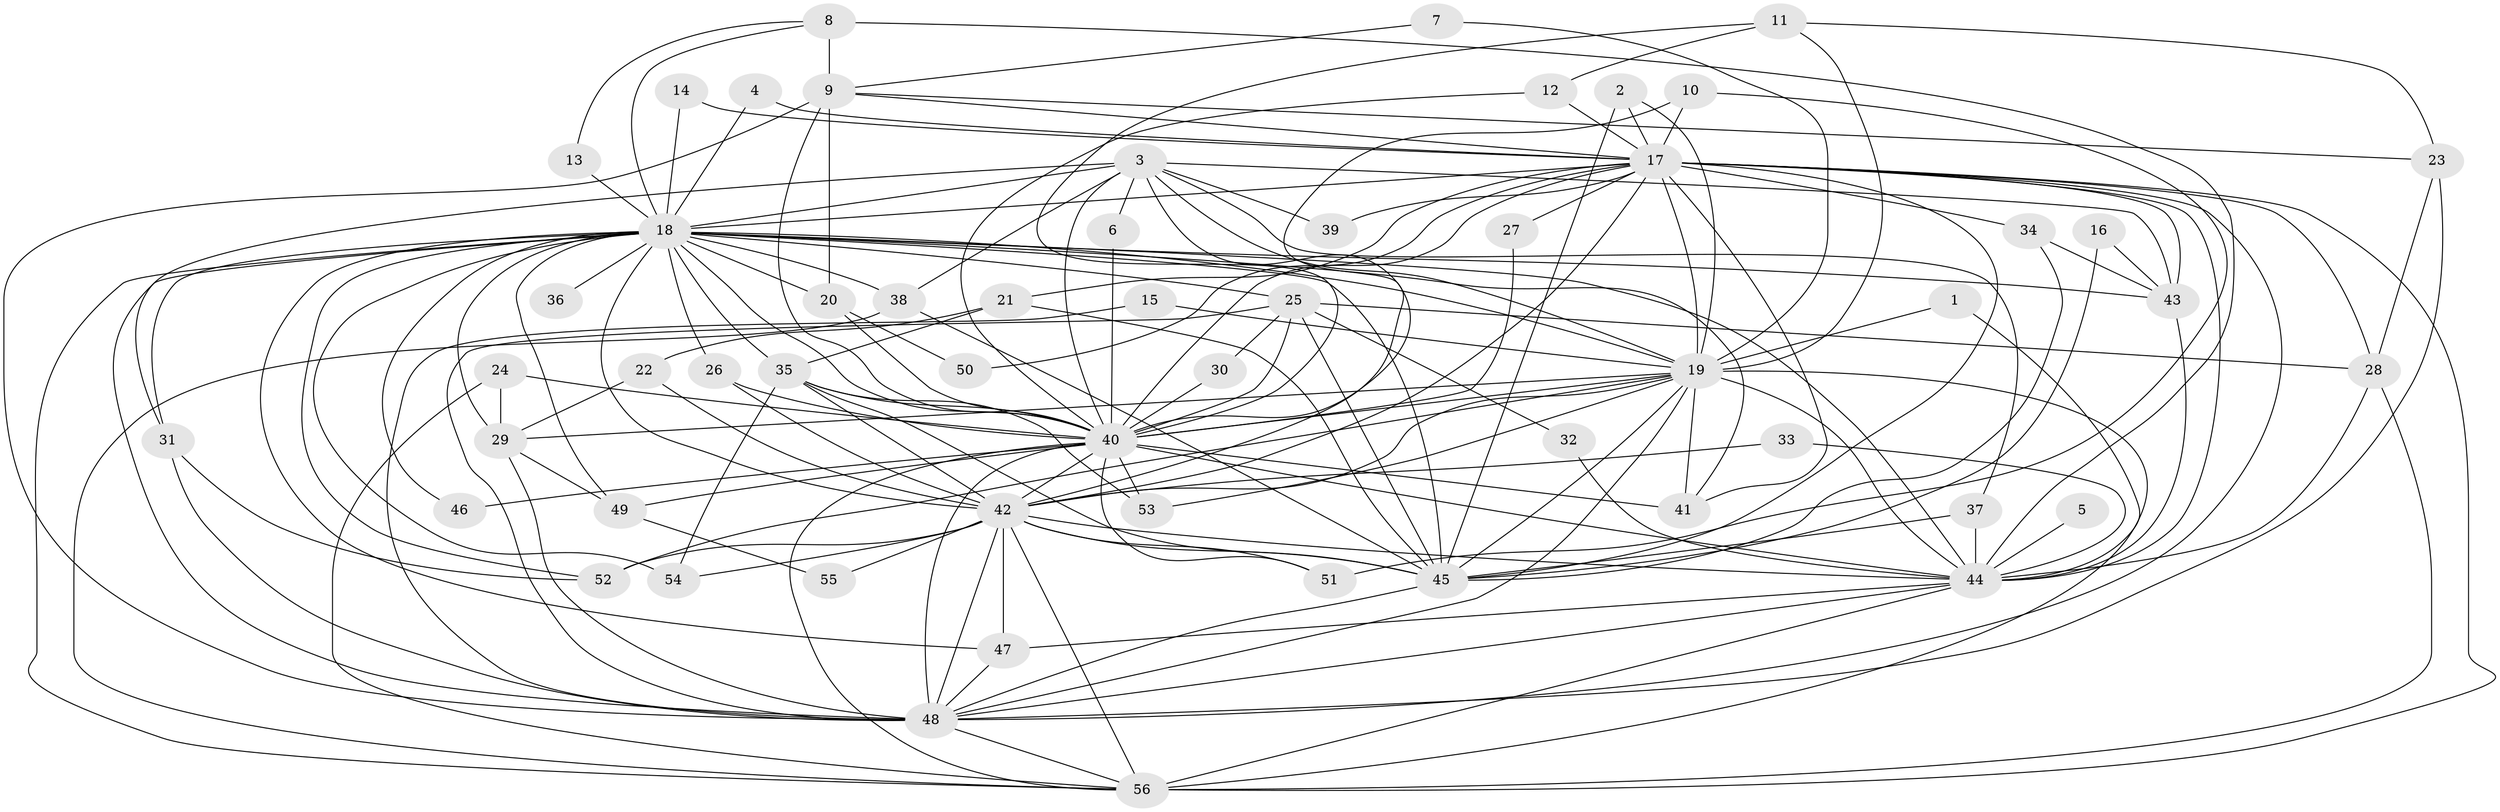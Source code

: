 // original degree distribution, {12: 0.018018018018018018, 17: 0.009009009009009009, 19: 0.009009009009009009, 22: 0.018018018018018018, 21: 0.009009009009009009, 15: 0.009009009009009009, 18: 0.009009009009009009, 33: 0.009009009009009009, 20: 0.009009009009009009, 4: 0.09009009009009009, 8: 0.009009009009009009, 2: 0.5045045045045045, 3: 0.22522522522522523, 9: 0.009009009009009009, 6: 0.018018018018018018, 7: 0.009009009009009009, 5: 0.036036036036036036}
// Generated by graph-tools (version 1.1) at 2025/49/03/09/25 03:49:40]
// undirected, 56 vertices, 162 edges
graph export_dot {
graph [start="1"]
  node [color=gray90,style=filled];
  1;
  2;
  3;
  4;
  5;
  6;
  7;
  8;
  9;
  10;
  11;
  12;
  13;
  14;
  15;
  16;
  17;
  18;
  19;
  20;
  21;
  22;
  23;
  24;
  25;
  26;
  27;
  28;
  29;
  30;
  31;
  32;
  33;
  34;
  35;
  36;
  37;
  38;
  39;
  40;
  41;
  42;
  43;
  44;
  45;
  46;
  47;
  48;
  49;
  50;
  51;
  52;
  53;
  54;
  55;
  56;
  1 -- 19 [weight=1.0];
  1 -- 44 [weight=1.0];
  2 -- 17 [weight=1.0];
  2 -- 19 [weight=1.0];
  2 -- 45 [weight=1.0];
  3 -- 6 [weight=1.0];
  3 -- 18 [weight=1.0];
  3 -- 19 [weight=1.0];
  3 -- 31 [weight=1.0];
  3 -- 37 [weight=1.0];
  3 -- 38 [weight=1.0];
  3 -- 39 [weight=1.0];
  3 -- 40 [weight=1.0];
  3 -- 42 [weight=1.0];
  3 -- 43 [weight=1.0];
  4 -- 17 [weight=1.0];
  4 -- 18 [weight=1.0];
  5 -- 44 [weight=1.0];
  6 -- 40 [weight=1.0];
  7 -- 9 [weight=1.0];
  7 -- 19 [weight=1.0];
  8 -- 9 [weight=1.0];
  8 -- 13 [weight=1.0];
  8 -- 18 [weight=1.0];
  8 -- 44 [weight=2.0];
  9 -- 17 [weight=1.0];
  9 -- 20 [weight=1.0];
  9 -- 23 [weight=1.0];
  9 -- 40 [weight=2.0];
  9 -- 48 [weight=1.0];
  10 -- 17 [weight=2.0];
  10 -- 40 [weight=1.0];
  10 -- 51 [weight=1.0];
  11 -- 12 [weight=1.0];
  11 -- 19 [weight=1.0];
  11 -- 23 [weight=1.0];
  11 -- 40 [weight=1.0];
  12 -- 17 [weight=1.0];
  12 -- 40 [weight=1.0];
  13 -- 18 [weight=1.0];
  14 -- 17 [weight=1.0];
  14 -- 18 [weight=2.0];
  15 -- 19 [weight=1.0];
  15 -- 48 [weight=1.0];
  16 -- 43 [weight=1.0];
  16 -- 45 [weight=1.0];
  17 -- 18 [weight=2.0];
  17 -- 19 [weight=2.0];
  17 -- 21 [weight=1.0];
  17 -- 27 [weight=1.0];
  17 -- 28 [weight=1.0];
  17 -- 34 [weight=1.0];
  17 -- 39 [weight=1.0];
  17 -- 40 [weight=4.0];
  17 -- 41 [weight=2.0];
  17 -- 42 [weight=2.0];
  17 -- 43 [weight=1.0];
  17 -- 44 [weight=2.0];
  17 -- 45 [weight=1.0];
  17 -- 48 [weight=2.0];
  17 -- 50 [weight=1.0];
  17 -- 56 [weight=2.0];
  18 -- 19 [weight=1.0];
  18 -- 20 [weight=1.0];
  18 -- 25 [weight=1.0];
  18 -- 26 [weight=1.0];
  18 -- 29 [weight=1.0];
  18 -- 31 [weight=1.0];
  18 -- 35 [weight=1.0];
  18 -- 36 [weight=1.0];
  18 -- 38 [weight=2.0];
  18 -- 40 [weight=2.0];
  18 -- 41 [weight=1.0];
  18 -- 42 [weight=2.0];
  18 -- 43 [weight=1.0];
  18 -- 44 [weight=1.0];
  18 -- 45 [weight=1.0];
  18 -- 46 [weight=1.0];
  18 -- 47 [weight=1.0];
  18 -- 48 [weight=2.0];
  18 -- 49 [weight=1.0];
  18 -- 52 [weight=1.0];
  18 -- 54 [weight=1.0];
  18 -- 56 [weight=1.0];
  19 -- 29 [weight=1.0];
  19 -- 40 [weight=2.0];
  19 -- 41 [weight=1.0];
  19 -- 42 [weight=1.0];
  19 -- 44 [weight=1.0];
  19 -- 45 [weight=1.0];
  19 -- 48 [weight=1.0];
  19 -- 52 [weight=1.0];
  19 -- 53 [weight=1.0];
  19 -- 56 [weight=1.0];
  20 -- 40 [weight=1.0];
  20 -- 50 [weight=1.0];
  21 -- 22 [weight=1.0];
  21 -- 35 [weight=1.0];
  21 -- 45 [weight=1.0];
  22 -- 29 [weight=1.0];
  22 -- 42 [weight=1.0];
  23 -- 28 [weight=1.0];
  23 -- 48 [weight=1.0];
  24 -- 29 [weight=1.0];
  24 -- 40 [weight=1.0];
  24 -- 56 [weight=1.0];
  25 -- 28 [weight=1.0];
  25 -- 30 [weight=1.0];
  25 -- 32 [weight=1.0];
  25 -- 40 [weight=1.0];
  25 -- 45 [weight=1.0];
  25 -- 48 [weight=1.0];
  26 -- 40 [weight=1.0];
  26 -- 42 [weight=1.0];
  27 -- 40 [weight=1.0];
  28 -- 44 [weight=1.0];
  28 -- 56 [weight=1.0];
  29 -- 48 [weight=1.0];
  29 -- 49 [weight=1.0];
  30 -- 40 [weight=1.0];
  31 -- 48 [weight=1.0];
  31 -- 52 [weight=1.0];
  32 -- 44 [weight=1.0];
  33 -- 42 [weight=1.0];
  33 -- 44 [weight=1.0];
  34 -- 43 [weight=1.0];
  34 -- 45 [weight=1.0];
  35 -- 40 [weight=1.0];
  35 -- 42 [weight=1.0];
  35 -- 45 [weight=1.0];
  35 -- 53 [weight=1.0];
  35 -- 54 [weight=1.0];
  37 -- 44 [weight=1.0];
  37 -- 45 [weight=1.0];
  38 -- 45 [weight=1.0];
  38 -- 56 [weight=1.0];
  40 -- 41 [weight=1.0];
  40 -- 42 [weight=2.0];
  40 -- 44 [weight=2.0];
  40 -- 46 [weight=1.0];
  40 -- 48 [weight=2.0];
  40 -- 49 [weight=1.0];
  40 -- 51 [weight=1.0];
  40 -- 53 [weight=1.0];
  40 -- 56 [weight=2.0];
  42 -- 44 [weight=1.0];
  42 -- 45 [weight=1.0];
  42 -- 47 [weight=1.0];
  42 -- 48 [weight=1.0];
  42 -- 51 [weight=1.0];
  42 -- 52 [weight=1.0];
  42 -- 54 [weight=1.0];
  42 -- 55 [weight=1.0];
  42 -- 56 [weight=1.0];
  43 -- 44 [weight=1.0];
  44 -- 47 [weight=1.0];
  44 -- 48 [weight=1.0];
  44 -- 56 [weight=1.0];
  45 -- 48 [weight=1.0];
  47 -- 48 [weight=1.0];
  48 -- 56 [weight=1.0];
  49 -- 55 [weight=1.0];
}
